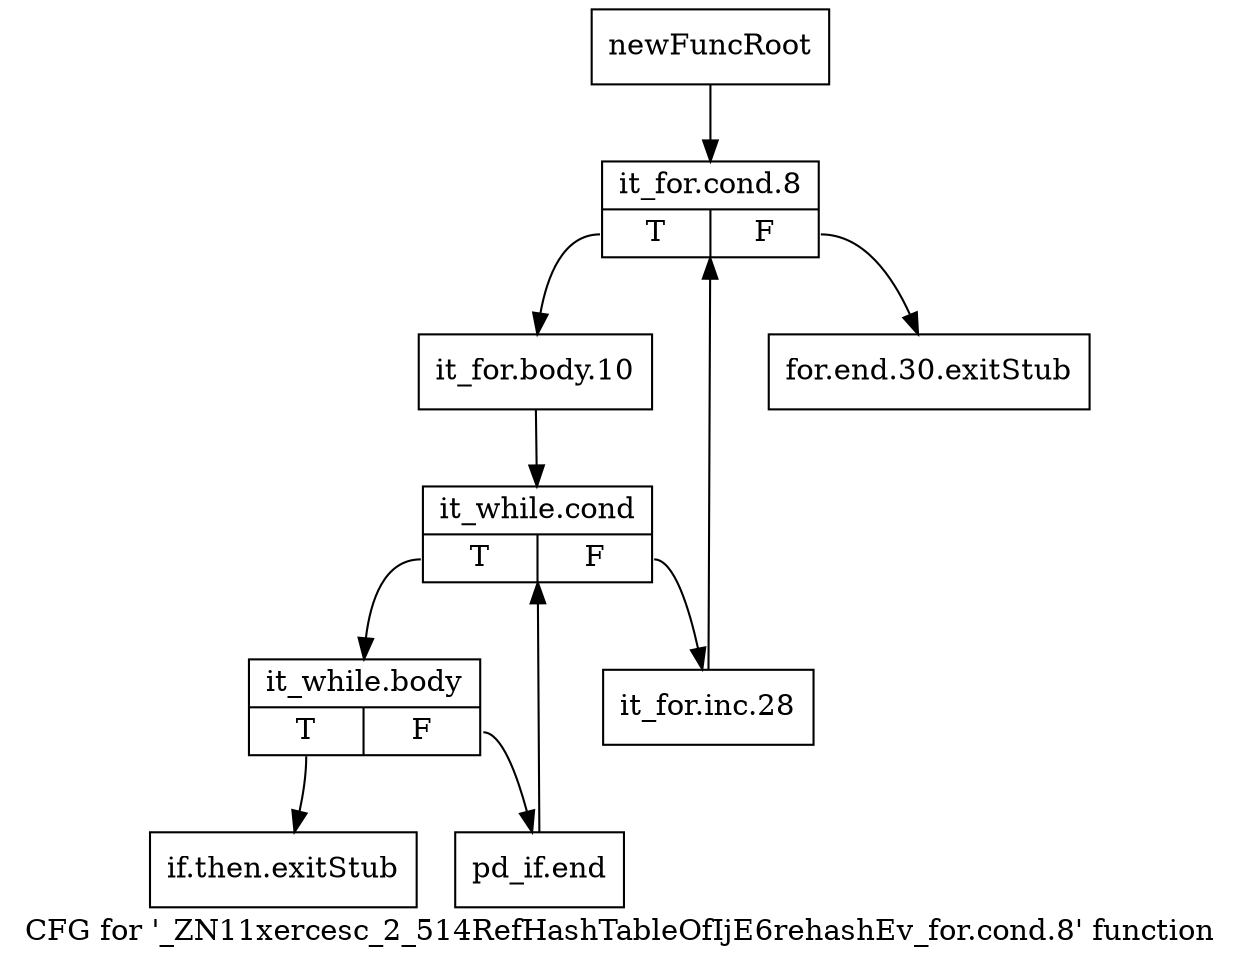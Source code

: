 digraph "CFG for '_ZN11xercesc_2_514RefHashTableOfIjE6rehashEv_for.cond.8' function" {
	label="CFG for '_ZN11xercesc_2_514RefHashTableOfIjE6rehashEv_for.cond.8' function";

	Node0x9740820 [shape=record,label="{newFuncRoot}"];
	Node0x9740820 -> Node0x9740910;
	Node0x9740870 [shape=record,label="{for.end.30.exitStub}"];
	Node0x97408c0 [shape=record,label="{if.then.exitStub}"];
	Node0x9740910 [shape=record,label="{it_for.cond.8|{<s0>T|<s1>F}}"];
	Node0x9740910:s0 -> Node0x9740960;
	Node0x9740910:s1 -> Node0x9740870;
	Node0x9740960 [shape=record,label="{it_for.body.10}"];
	Node0x9740960 -> Node0x97409b0;
	Node0x97409b0 [shape=record,label="{it_while.cond|{<s0>T|<s1>F}}"];
	Node0x97409b0:s0 -> Node0x9740a50;
	Node0x97409b0:s1 -> Node0x9740a00;
	Node0x9740a00 [shape=record,label="{it_for.inc.28}"];
	Node0x9740a00 -> Node0x9740910;
	Node0x9740a50 [shape=record,label="{it_while.body|{<s0>T|<s1>F}}"];
	Node0x9740a50:s0 -> Node0x97408c0;
	Node0x9740a50:s1 -> Node0x9740aa0;
	Node0x9740aa0 [shape=record,label="{pd_if.end}"];
	Node0x9740aa0 -> Node0x97409b0;
}
